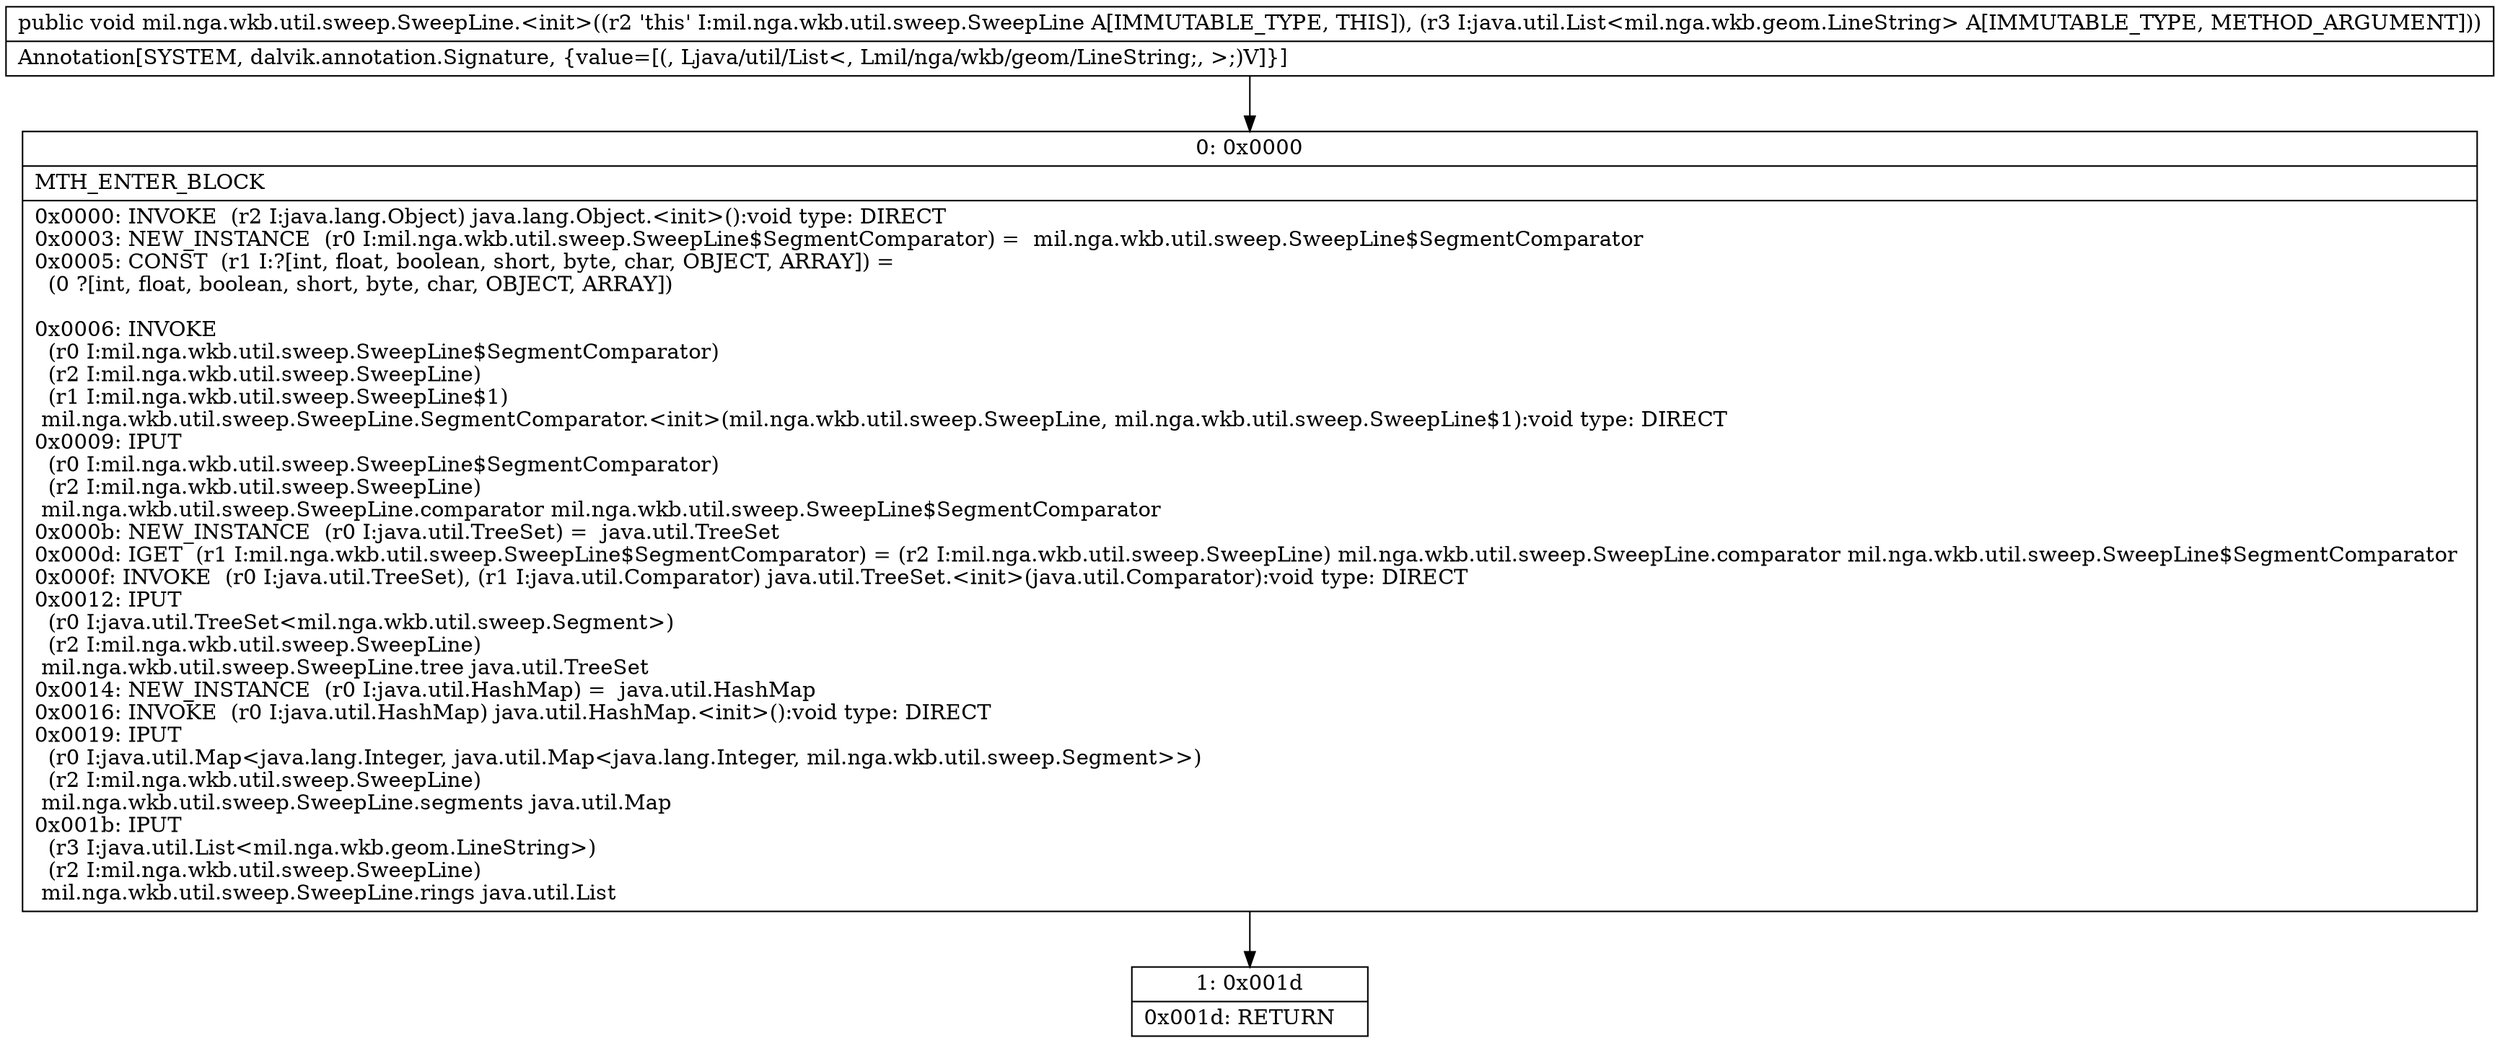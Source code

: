 digraph "CFG formil.nga.wkb.util.sweep.SweepLine.\<init\>(Ljava\/util\/List;)V" {
Node_0 [shape=record,label="{0\:\ 0x0000|MTH_ENTER_BLOCK\l|0x0000: INVOKE  (r2 I:java.lang.Object) java.lang.Object.\<init\>():void type: DIRECT \l0x0003: NEW_INSTANCE  (r0 I:mil.nga.wkb.util.sweep.SweepLine$SegmentComparator) =  mil.nga.wkb.util.sweep.SweepLine$SegmentComparator \l0x0005: CONST  (r1 I:?[int, float, boolean, short, byte, char, OBJECT, ARRAY]) = \l  (0 ?[int, float, boolean, short, byte, char, OBJECT, ARRAY])\l \l0x0006: INVOKE  \l  (r0 I:mil.nga.wkb.util.sweep.SweepLine$SegmentComparator)\l  (r2 I:mil.nga.wkb.util.sweep.SweepLine)\l  (r1 I:mil.nga.wkb.util.sweep.SweepLine$1)\l mil.nga.wkb.util.sweep.SweepLine.SegmentComparator.\<init\>(mil.nga.wkb.util.sweep.SweepLine, mil.nga.wkb.util.sweep.SweepLine$1):void type: DIRECT \l0x0009: IPUT  \l  (r0 I:mil.nga.wkb.util.sweep.SweepLine$SegmentComparator)\l  (r2 I:mil.nga.wkb.util.sweep.SweepLine)\l mil.nga.wkb.util.sweep.SweepLine.comparator mil.nga.wkb.util.sweep.SweepLine$SegmentComparator \l0x000b: NEW_INSTANCE  (r0 I:java.util.TreeSet) =  java.util.TreeSet \l0x000d: IGET  (r1 I:mil.nga.wkb.util.sweep.SweepLine$SegmentComparator) = (r2 I:mil.nga.wkb.util.sweep.SweepLine) mil.nga.wkb.util.sweep.SweepLine.comparator mil.nga.wkb.util.sweep.SweepLine$SegmentComparator \l0x000f: INVOKE  (r0 I:java.util.TreeSet), (r1 I:java.util.Comparator) java.util.TreeSet.\<init\>(java.util.Comparator):void type: DIRECT \l0x0012: IPUT  \l  (r0 I:java.util.TreeSet\<mil.nga.wkb.util.sweep.Segment\>)\l  (r2 I:mil.nga.wkb.util.sweep.SweepLine)\l mil.nga.wkb.util.sweep.SweepLine.tree java.util.TreeSet \l0x0014: NEW_INSTANCE  (r0 I:java.util.HashMap) =  java.util.HashMap \l0x0016: INVOKE  (r0 I:java.util.HashMap) java.util.HashMap.\<init\>():void type: DIRECT \l0x0019: IPUT  \l  (r0 I:java.util.Map\<java.lang.Integer, java.util.Map\<java.lang.Integer, mil.nga.wkb.util.sweep.Segment\>\>)\l  (r2 I:mil.nga.wkb.util.sweep.SweepLine)\l mil.nga.wkb.util.sweep.SweepLine.segments java.util.Map \l0x001b: IPUT  \l  (r3 I:java.util.List\<mil.nga.wkb.geom.LineString\>)\l  (r2 I:mil.nga.wkb.util.sweep.SweepLine)\l mil.nga.wkb.util.sweep.SweepLine.rings java.util.List \l}"];
Node_1 [shape=record,label="{1\:\ 0x001d|0x001d: RETURN   \l}"];
MethodNode[shape=record,label="{public void mil.nga.wkb.util.sweep.SweepLine.\<init\>((r2 'this' I:mil.nga.wkb.util.sweep.SweepLine A[IMMUTABLE_TYPE, THIS]), (r3 I:java.util.List\<mil.nga.wkb.geom.LineString\> A[IMMUTABLE_TYPE, METHOD_ARGUMENT]))  | Annotation[SYSTEM, dalvik.annotation.Signature, \{value=[(, Ljava\/util\/List\<, Lmil\/nga\/wkb\/geom\/LineString;, \>;)V]\}]\l}"];
MethodNode -> Node_0;
Node_0 -> Node_1;
}

